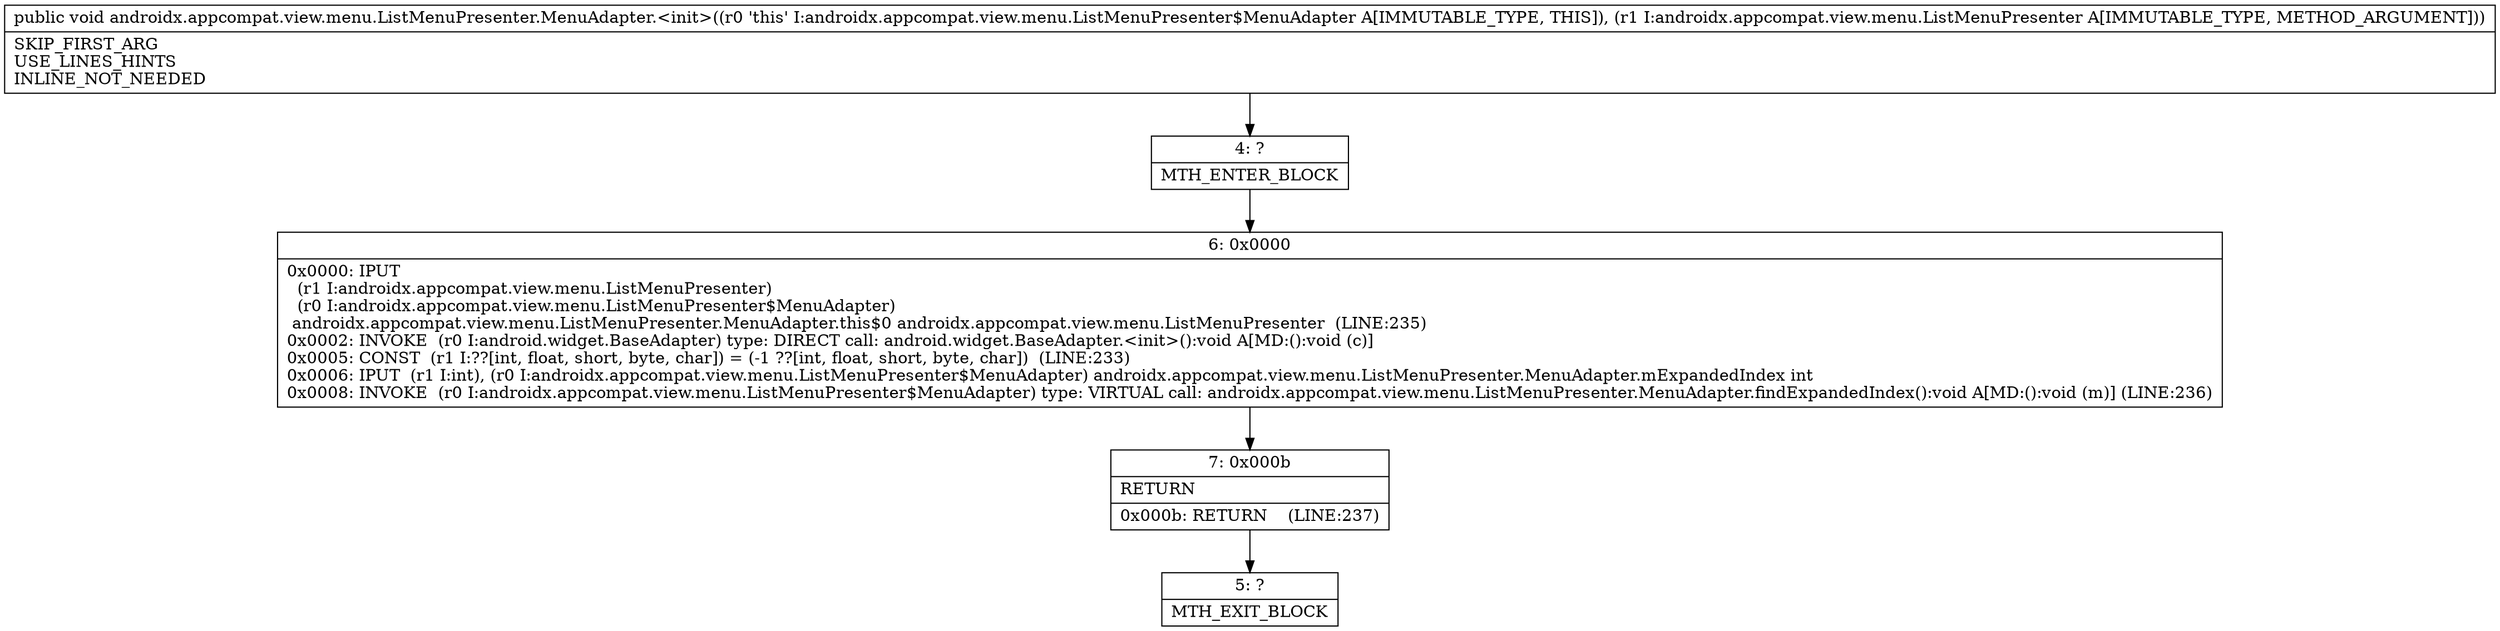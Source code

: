 digraph "CFG forandroidx.appcompat.view.menu.ListMenuPresenter.MenuAdapter.\<init\>(Landroidx\/appcompat\/view\/menu\/ListMenuPresenter;)V" {
Node_4 [shape=record,label="{4\:\ ?|MTH_ENTER_BLOCK\l}"];
Node_6 [shape=record,label="{6\:\ 0x0000|0x0000: IPUT  \l  (r1 I:androidx.appcompat.view.menu.ListMenuPresenter)\l  (r0 I:androidx.appcompat.view.menu.ListMenuPresenter$MenuAdapter)\l androidx.appcompat.view.menu.ListMenuPresenter.MenuAdapter.this$0 androidx.appcompat.view.menu.ListMenuPresenter  (LINE:235)\l0x0002: INVOKE  (r0 I:android.widget.BaseAdapter) type: DIRECT call: android.widget.BaseAdapter.\<init\>():void A[MD:():void (c)]\l0x0005: CONST  (r1 I:??[int, float, short, byte, char]) = (\-1 ??[int, float, short, byte, char])  (LINE:233)\l0x0006: IPUT  (r1 I:int), (r0 I:androidx.appcompat.view.menu.ListMenuPresenter$MenuAdapter) androidx.appcompat.view.menu.ListMenuPresenter.MenuAdapter.mExpandedIndex int \l0x0008: INVOKE  (r0 I:androidx.appcompat.view.menu.ListMenuPresenter$MenuAdapter) type: VIRTUAL call: androidx.appcompat.view.menu.ListMenuPresenter.MenuAdapter.findExpandedIndex():void A[MD:():void (m)] (LINE:236)\l}"];
Node_7 [shape=record,label="{7\:\ 0x000b|RETURN\l|0x000b: RETURN    (LINE:237)\l}"];
Node_5 [shape=record,label="{5\:\ ?|MTH_EXIT_BLOCK\l}"];
MethodNode[shape=record,label="{public void androidx.appcompat.view.menu.ListMenuPresenter.MenuAdapter.\<init\>((r0 'this' I:androidx.appcompat.view.menu.ListMenuPresenter$MenuAdapter A[IMMUTABLE_TYPE, THIS]), (r1 I:androidx.appcompat.view.menu.ListMenuPresenter A[IMMUTABLE_TYPE, METHOD_ARGUMENT]))  | SKIP_FIRST_ARG\lUSE_LINES_HINTS\lINLINE_NOT_NEEDED\l}"];
MethodNode -> Node_4;Node_4 -> Node_6;
Node_6 -> Node_7;
Node_7 -> Node_5;
}

